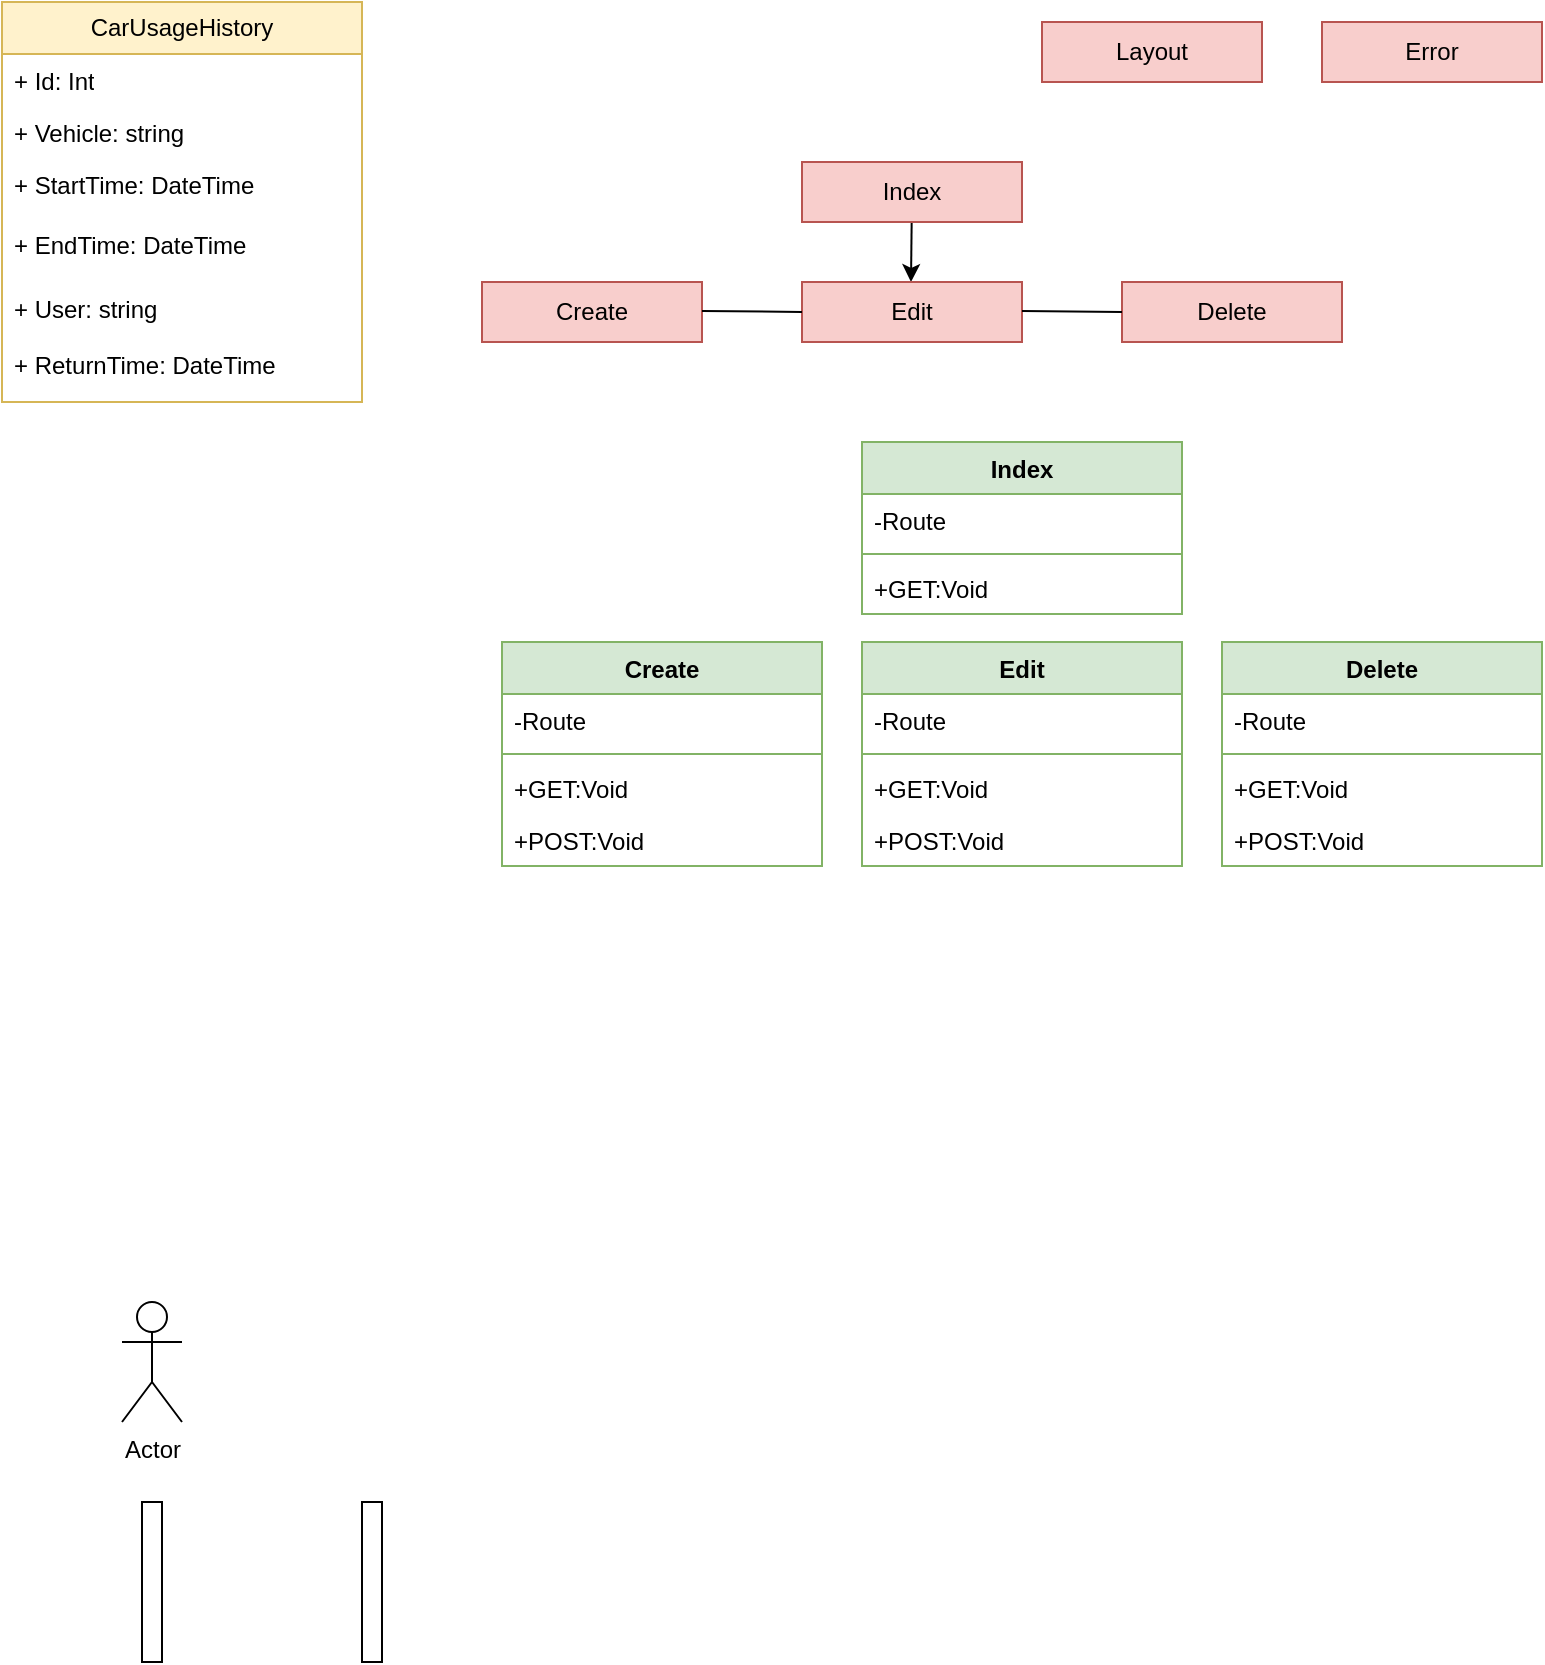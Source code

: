 <mxfile version="21.5.2" type="github">
  <diagram id="C5RBs43oDa-KdzZeNtuy" name="Page-1">
    <mxGraphModel dx="1434" dy="841" grid="1" gridSize="10" guides="1" tooltips="1" connect="1" arrows="1" fold="1" page="1" pageScale="1" pageWidth="827" pageHeight="1169" math="0" shadow="0">
      <root>
        <mxCell id="WIyWlLk6GJQsqaUBKTNV-0" />
        <mxCell id="WIyWlLk6GJQsqaUBKTNV-1" parent="WIyWlLk6GJQsqaUBKTNV-0" />
        <mxCell id="zlqTwgKl69pXpOVkf6Hf-0" value="CarUsageHistory" style="swimlane;fontStyle=0;childLayout=stackLayout;horizontal=1;startSize=26;fillColor=#fff2cc;horizontalStack=0;resizeParent=1;resizeParentMax=0;resizeLast=0;collapsible=1;marginBottom=0;whiteSpace=wrap;html=1;strokeColor=#d6b656;" vertex="1" parent="WIyWlLk6GJQsqaUBKTNV-1">
          <mxGeometry x="20" y="10" width="180" height="200" as="geometry">
            <mxRectangle x="590" y="200" width="130" height="30" as="alternateBounds" />
          </mxGeometry>
        </mxCell>
        <mxCell id="zlqTwgKl69pXpOVkf6Hf-1" value="+ Id: Int" style="text;strokeColor=none;fillColor=none;align=left;verticalAlign=top;spacingLeft=4;spacingRight=4;overflow=hidden;rotatable=0;points=[[0,0.5],[1,0.5]];portConstraint=eastwest;whiteSpace=wrap;html=1;" vertex="1" parent="zlqTwgKl69pXpOVkf6Hf-0">
          <mxGeometry y="26" width="180" height="26" as="geometry" />
        </mxCell>
        <mxCell id="zlqTwgKl69pXpOVkf6Hf-2" value="+ Vehicle: string" style="text;strokeColor=none;fillColor=none;align=left;verticalAlign=top;spacingLeft=4;spacingRight=4;overflow=hidden;rotatable=0;points=[[0,0.5],[1,0.5]];portConstraint=eastwest;whiteSpace=wrap;html=1;" vertex="1" parent="zlqTwgKl69pXpOVkf6Hf-0">
          <mxGeometry y="52" width="180" height="26" as="geometry" />
        </mxCell>
        <mxCell id="zlqTwgKl69pXpOVkf6Hf-3" value="+ StartTime: DateTime" style="text;strokeColor=none;fillColor=none;align=left;verticalAlign=top;spacingLeft=4;spacingRight=4;overflow=hidden;rotatable=0;points=[[0,0.5],[1,0.5]];portConstraint=eastwest;whiteSpace=wrap;html=1;" vertex="1" parent="zlqTwgKl69pXpOVkf6Hf-0">
          <mxGeometry y="78" width="180" height="30" as="geometry" />
        </mxCell>
        <mxCell id="zlqTwgKl69pXpOVkf6Hf-4" value="+ EndTime: DateTime" style="text;strokeColor=none;fillColor=none;align=left;verticalAlign=top;spacingLeft=4;spacingRight=4;overflow=hidden;rotatable=0;points=[[0,0.5],[1,0.5]];portConstraint=eastwest;whiteSpace=wrap;html=1;" vertex="1" parent="zlqTwgKl69pXpOVkf6Hf-0">
          <mxGeometry y="108" width="180" height="32" as="geometry" />
        </mxCell>
        <mxCell id="zlqTwgKl69pXpOVkf6Hf-10" value="+ User: string" style="text;strokeColor=none;fillColor=none;align=left;verticalAlign=top;spacingLeft=4;spacingRight=4;overflow=hidden;rotatable=0;points=[[0,0.5],[1,0.5]];portConstraint=eastwest;whiteSpace=wrap;html=1;" vertex="1" parent="zlqTwgKl69pXpOVkf6Hf-0">
          <mxGeometry y="140" width="180" height="28" as="geometry" />
        </mxCell>
        <mxCell id="zlqTwgKl69pXpOVkf6Hf-11" value="+ ReturnTime: DateTime" style="text;strokeColor=none;fillColor=none;align=left;verticalAlign=top;spacingLeft=4;spacingRight=4;overflow=hidden;rotatable=0;points=[[0,0.5],[1,0.5]];portConstraint=eastwest;whiteSpace=wrap;html=1;" vertex="1" parent="zlqTwgKl69pXpOVkf6Hf-0">
          <mxGeometry y="168" width="180" height="32" as="geometry" />
        </mxCell>
        <mxCell id="zlqTwgKl69pXpOVkf6Hf-13" value="Create" style="html=1;whiteSpace=wrap;fillColor=#f8cecc;strokeColor=#b85450;" vertex="1" parent="WIyWlLk6GJQsqaUBKTNV-1">
          <mxGeometry x="260" y="150" width="110" height="30" as="geometry" />
        </mxCell>
        <mxCell id="zlqTwgKl69pXpOVkf6Hf-14" value="" style="endArrow=classic;html=1;rounded=0;" edge="1" parent="WIyWlLk6GJQsqaUBKTNV-1" source="zlqTwgKl69pXpOVkf6Hf-20">
          <mxGeometry width="50" height="50" relative="1" as="geometry">
            <mxPoint x="474.5" y="100" as="sourcePoint" />
            <mxPoint x="474.5" y="150" as="targetPoint" />
          </mxGeometry>
        </mxCell>
        <mxCell id="zlqTwgKl69pXpOVkf6Hf-15" value="Layout" style="html=1;whiteSpace=wrap;fillColor=#f8cecc;strokeColor=#b85450;" vertex="1" parent="WIyWlLk6GJQsqaUBKTNV-1">
          <mxGeometry x="540" y="20" width="110" height="30" as="geometry" />
        </mxCell>
        <mxCell id="zlqTwgKl69pXpOVkf6Hf-16" value="Edit" style="html=1;whiteSpace=wrap;fillColor=#f8cecc;strokeColor=#b85450;" vertex="1" parent="WIyWlLk6GJQsqaUBKTNV-1">
          <mxGeometry x="420" y="150" width="110" height="30" as="geometry" />
        </mxCell>
        <mxCell id="zlqTwgKl69pXpOVkf6Hf-17" value="Delete" style="html=1;whiteSpace=wrap;fillColor=#f8cecc;strokeColor=#b85450;" vertex="1" parent="WIyWlLk6GJQsqaUBKTNV-1">
          <mxGeometry x="580" y="150" width="110" height="30" as="geometry" />
        </mxCell>
        <mxCell id="zlqTwgKl69pXpOVkf6Hf-18" value="" style="endArrow=none;html=1;rounded=0;entryX=0;entryY=0.5;entryDx=0;entryDy=0;" edge="1" parent="WIyWlLk6GJQsqaUBKTNV-1" target="zlqTwgKl69pXpOVkf6Hf-16">
          <mxGeometry width="50" height="50" relative="1" as="geometry">
            <mxPoint x="370" y="164.5" as="sourcePoint" />
            <mxPoint x="410" y="164.5" as="targetPoint" />
          </mxGeometry>
        </mxCell>
        <mxCell id="zlqTwgKl69pXpOVkf6Hf-19" value="" style="endArrow=none;html=1;rounded=0;entryX=0;entryY=0.5;entryDx=0;entryDy=0;" edge="1" parent="WIyWlLk6GJQsqaUBKTNV-1">
          <mxGeometry width="50" height="50" relative="1" as="geometry">
            <mxPoint x="530" y="164.5" as="sourcePoint" />
            <mxPoint x="580" y="165" as="targetPoint" />
          </mxGeometry>
        </mxCell>
        <mxCell id="zlqTwgKl69pXpOVkf6Hf-21" value="Error" style="html=1;whiteSpace=wrap;fillColor=#f8cecc;strokeColor=#b85450;" vertex="1" parent="WIyWlLk6GJQsqaUBKTNV-1">
          <mxGeometry x="680" y="20" width="110" height="30" as="geometry" />
        </mxCell>
        <mxCell id="zlqTwgKl69pXpOVkf6Hf-22" value="" style="endArrow=classic;html=1;rounded=0;" edge="1" parent="WIyWlLk6GJQsqaUBKTNV-1" target="zlqTwgKl69pXpOVkf6Hf-20">
          <mxGeometry width="50" height="50" relative="1" as="geometry">
            <mxPoint x="474.5" y="100" as="sourcePoint" />
            <mxPoint x="474.5" y="150" as="targetPoint" />
          </mxGeometry>
        </mxCell>
        <mxCell id="zlqTwgKl69pXpOVkf6Hf-20" value="Index" style="html=1;whiteSpace=wrap;fillColor=#f8cecc;strokeColor=#b85450;" vertex="1" parent="WIyWlLk6GJQsqaUBKTNV-1">
          <mxGeometry x="420" y="90" width="110" height="30" as="geometry" />
        </mxCell>
        <mxCell id="zlqTwgKl69pXpOVkf6Hf-23" value="Index" style="swimlane;fontStyle=1;align=center;verticalAlign=top;childLayout=stackLayout;horizontal=1;startSize=26;horizontalStack=0;resizeParent=1;resizeParentMax=0;resizeLast=0;collapsible=1;marginBottom=0;whiteSpace=wrap;html=1;fillColor=#d5e8d4;strokeColor=#82b366;" vertex="1" parent="WIyWlLk6GJQsqaUBKTNV-1">
          <mxGeometry x="450" y="230" width="160" height="86" as="geometry" />
        </mxCell>
        <mxCell id="zlqTwgKl69pXpOVkf6Hf-24" value="-Route&lt;br&gt;" style="text;strokeColor=none;fillColor=none;align=left;verticalAlign=top;spacingLeft=4;spacingRight=4;overflow=hidden;rotatable=0;points=[[0,0.5],[1,0.5]];portConstraint=eastwest;whiteSpace=wrap;html=1;" vertex="1" parent="zlqTwgKl69pXpOVkf6Hf-23">
          <mxGeometry y="26" width="160" height="26" as="geometry" />
        </mxCell>
        <mxCell id="zlqTwgKl69pXpOVkf6Hf-25" value="" style="line;strokeWidth=1;fillColor=none;align=left;verticalAlign=middle;spacingTop=-1;spacingLeft=3;spacingRight=3;rotatable=0;labelPosition=right;points=[];portConstraint=eastwest;strokeColor=inherit;" vertex="1" parent="zlqTwgKl69pXpOVkf6Hf-23">
          <mxGeometry y="52" width="160" height="8" as="geometry" />
        </mxCell>
        <mxCell id="zlqTwgKl69pXpOVkf6Hf-26" value="+GET:Void" style="text;strokeColor=none;fillColor=none;align=left;verticalAlign=top;spacingLeft=4;spacingRight=4;overflow=hidden;rotatable=0;points=[[0,0.5],[1,0.5]];portConstraint=eastwest;whiteSpace=wrap;html=1;" vertex="1" parent="zlqTwgKl69pXpOVkf6Hf-23">
          <mxGeometry y="60" width="160" height="26" as="geometry" />
        </mxCell>
        <mxCell id="zlqTwgKl69pXpOVkf6Hf-27" value="Create" style="swimlane;fontStyle=1;align=center;verticalAlign=top;childLayout=stackLayout;horizontal=1;startSize=26;horizontalStack=0;resizeParent=1;resizeParentMax=0;resizeLast=0;collapsible=1;marginBottom=0;whiteSpace=wrap;html=1;fillColor=#d5e8d4;strokeColor=#82b366;" vertex="1" parent="WIyWlLk6GJQsqaUBKTNV-1">
          <mxGeometry x="270" y="330" width="160" height="112" as="geometry" />
        </mxCell>
        <mxCell id="zlqTwgKl69pXpOVkf6Hf-28" value="-Route&lt;br&gt;" style="text;strokeColor=none;fillColor=none;align=left;verticalAlign=top;spacingLeft=4;spacingRight=4;overflow=hidden;rotatable=0;points=[[0,0.5],[1,0.5]];portConstraint=eastwest;whiteSpace=wrap;html=1;" vertex="1" parent="zlqTwgKl69pXpOVkf6Hf-27">
          <mxGeometry y="26" width="160" height="26" as="geometry" />
        </mxCell>
        <mxCell id="zlqTwgKl69pXpOVkf6Hf-29" value="" style="line;strokeWidth=1;fillColor=none;align=left;verticalAlign=middle;spacingTop=-1;spacingLeft=3;spacingRight=3;rotatable=0;labelPosition=right;points=[];portConstraint=eastwest;strokeColor=inherit;" vertex="1" parent="zlqTwgKl69pXpOVkf6Hf-27">
          <mxGeometry y="52" width="160" height="8" as="geometry" />
        </mxCell>
        <mxCell id="zlqTwgKl69pXpOVkf6Hf-30" value="+GET:Void" style="text;strokeColor=none;fillColor=none;align=left;verticalAlign=top;spacingLeft=4;spacingRight=4;overflow=hidden;rotatable=0;points=[[0,0.5],[1,0.5]];portConstraint=eastwest;whiteSpace=wrap;html=1;" vertex="1" parent="zlqTwgKl69pXpOVkf6Hf-27">
          <mxGeometry y="60" width="160" height="26" as="geometry" />
        </mxCell>
        <mxCell id="zlqTwgKl69pXpOVkf6Hf-31" value="+POST:Void" style="text;strokeColor=none;fillColor=none;align=left;verticalAlign=top;spacingLeft=4;spacingRight=4;overflow=hidden;rotatable=0;points=[[0,0.5],[1,0.5]];portConstraint=eastwest;whiteSpace=wrap;html=1;" vertex="1" parent="zlqTwgKl69pXpOVkf6Hf-27">
          <mxGeometry y="86" width="160" height="26" as="geometry" />
        </mxCell>
        <mxCell id="zlqTwgKl69pXpOVkf6Hf-32" value="Edit" style="swimlane;fontStyle=1;align=center;verticalAlign=top;childLayout=stackLayout;horizontal=1;startSize=26;horizontalStack=0;resizeParent=1;resizeParentMax=0;resizeLast=0;collapsible=1;marginBottom=0;whiteSpace=wrap;html=1;fillColor=#d5e8d4;strokeColor=#82b366;" vertex="1" parent="WIyWlLk6GJQsqaUBKTNV-1">
          <mxGeometry x="450" y="330" width="160" height="112" as="geometry" />
        </mxCell>
        <mxCell id="zlqTwgKl69pXpOVkf6Hf-33" value="-Route&lt;br&gt;" style="text;strokeColor=none;fillColor=none;align=left;verticalAlign=top;spacingLeft=4;spacingRight=4;overflow=hidden;rotatable=0;points=[[0,0.5],[1,0.5]];portConstraint=eastwest;whiteSpace=wrap;html=1;" vertex="1" parent="zlqTwgKl69pXpOVkf6Hf-32">
          <mxGeometry y="26" width="160" height="26" as="geometry" />
        </mxCell>
        <mxCell id="zlqTwgKl69pXpOVkf6Hf-34" value="" style="line;strokeWidth=1;fillColor=none;align=left;verticalAlign=middle;spacingTop=-1;spacingLeft=3;spacingRight=3;rotatable=0;labelPosition=right;points=[];portConstraint=eastwest;strokeColor=inherit;" vertex="1" parent="zlqTwgKl69pXpOVkf6Hf-32">
          <mxGeometry y="52" width="160" height="8" as="geometry" />
        </mxCell>
        <mxCell id="zlqTwgKl69pXpOVkf6Hf-35" value="+GET:Void" style="text;strokeColor=none;fillColor=none;align=left;verticalAlign=top;spacingLeft=4;spacingRight=4;overflow=hidden;rotatable=0;points=[[0,0.5],[1,0.5]];portConstraint=eastwest;whiteSpace=wrap;html=1;" vertex="1" parent="zlqTwgKl69pXpOVkf6Hf-32">
          <mxGeometry y="60" width="160" height="26" as="geometry" />
        </mxCell>
        <mxCell id="zlqTwgKl69pXpOVkf6Hf-36" value="+POST:Void" style="text;strokeColor=none;fillColor=none;align=left;verticalAlign=top;spacingLeft=4;spacingRight=4;overflow=hidden;rotatable=0;points=[[0,0.5],[1,0.5]];portConstraint=eastwest;whiteSpace=wrap;html=1;" vertex="1" parent="zlqTwgKl69pXpOVkf6Hf-32">
          <mxGeometry y="86" width="160" height="26" as="geometry" />
        </mxCell>
        <mxCell id="zlqTwgKl69pXpOVkf6Hf-37" value="Delete" style="swimlane;fontStyle=1;align=center;verticalAlign=top;childLayout=stackLayout;horizontal=1;startSize=26;horizontalStack=0;resizeParent=1;resizeParentMax=0;resizeLast=0;collapsible=1;marginBottom=0;whiteSpace=wrap;html=1;fillColor=#d5e8d4;strokeColor=#82b366;" vertex="1" parent="WIyWlLk6GJQsqaUBKTNV-1">
          <mxGeometry x="630" y="330" width="160" height="112" as="geometry" />
        </mxCell>
        <mxCell id="zlqTwgKl69pXpOVkf6Hf-38" value="-Route&lt;br&gt;" style="text;strokeColor=none;fillColor=none;align=left;verticalAlign=top;spacingLeft=4;spacingRight=4;overflow=hidden;rotatable=0;points=[[0,0.5],[1,0.5]];portConstraint=eastwest;whiteSpace=wrap;html=1;" vertex="1" parent="zlqTwgKl69pXpOVkf6Hf-37">
          <mxGeometry y="26" width="160" height="26" as="geometry" />
        </mxCell>
        <mxCell id="zlqTwgKl69pXpOVkf6Hf-39" value="" style="line;strokeWidth=1;fillColor=none;align=left;verticalAlign=middle;spacingTop=-1;spacingLeft=3;spacingRight=3;rotatable=0;labelPosition=right;points=[];portConstraint=eastwest;strokeColor=inherit;" vertex="1" parent="zlqTwgKl69pXpOVkf6Hf-37">
          <mxGeometry y="52" width="160" height="8" as="geometry" />
        </mxCell>
        <mxCell id="zlqTwgKl69pXpOVkf6Hf-40" value="+GET:Void" style="text;strokeColor=none;fillColor=none;align=left;verticalAlign=top;spacingLeft=4;spacingRight=4;overflow=hidden;rotatable=0;points=[[0,0.5],[1,0.5]];portConstraint=eastwest;whiteSpace=wrap;html=1;" vertex="1" parent="zlqTwgKl69pXpOVkf6Hf-37">
          <mxGeometry y="60" width="160" height="26" as="geometry" />
        </mxCell>
        <mxCell id="zlqTwgKl69pXpOVkf6Hf-41" value="+POST:Void" style="text;strokeColor=none;fillColor=none;align=left;verticalAlign=top;spacingLeft=4;spacingRight=4;overflow=hidden;rotatable=0;points=[[0,0.5],[1,0.5]];portConstraint=eastwest;whiteSpace=wrap;html=1;" vertex="1" parent="zlqTwgKl69pXpOVkf6Hf-37">
          <mxGeometry y="86" width="160" height="26" as="geometry" />
        </mxCell>
        <mxCell id="zlqTwgKl69pXpOVkf6Hf-42" value="Actor" style="shape=umlActor;verticalLabelPosition=bottom;verticalAlign=top;html=1;outlineConnect=0;" vertex="1" parent="WIyWlLk6GJQsqaUBKTNV-1">
          <mxGeometry x="80" y="660" width="30" height="60" as="geometry" />
        </mxCell>
        <mxCell id="zlqTwgKl69pXpOVkf6Hf-43" value="" style="html=1;points=[];perimeter=orthogonalPerimeter;outlineConnect=0;targetShapes=umlLifeline;portConstraint=eastwest;newEdgeStyle={&quot;edgeStyle&quot;:&quot;elbowEdgeStyle&quot;,&quot;elbow&quot;:&quot;vertical&quot;,&quot;curved&quot;:0,&quot;rounded&quot;:0};" vertex="1" parent="WIyWlLk6GJQsqaUBKTNV-1">
          <mxGeometry x="90" y="760" width="10" height="80" as="geometry" />
        </mxCell>
        <mxCell id="zlqTwgKl69pXpOVkf6Hf-44" value="" style="html=1;points=[];perimeter=orthogonalPerimeter;outlineConnect=0;targetShapes=umlLifeline;portConstraint=eastwest;newEdgeStyle={&quot;edgeStyle&quot;:&quot;elbowEdgeStyle&quot;,&quot;elbow&quot;:&quot;vertical&quot;,&quot;curved&quot;:0,&quot;rounded&quot;:0};" vertex="1" parent="WIyWlLk6GJQsqaUBKTNV-1">
          <mxGeometry x="200" y="760" width="10" height="80" as="geometry" />
        </mxCell>
      </root>
    </mxGraphModel>
  </diagram>
</mxfile>
